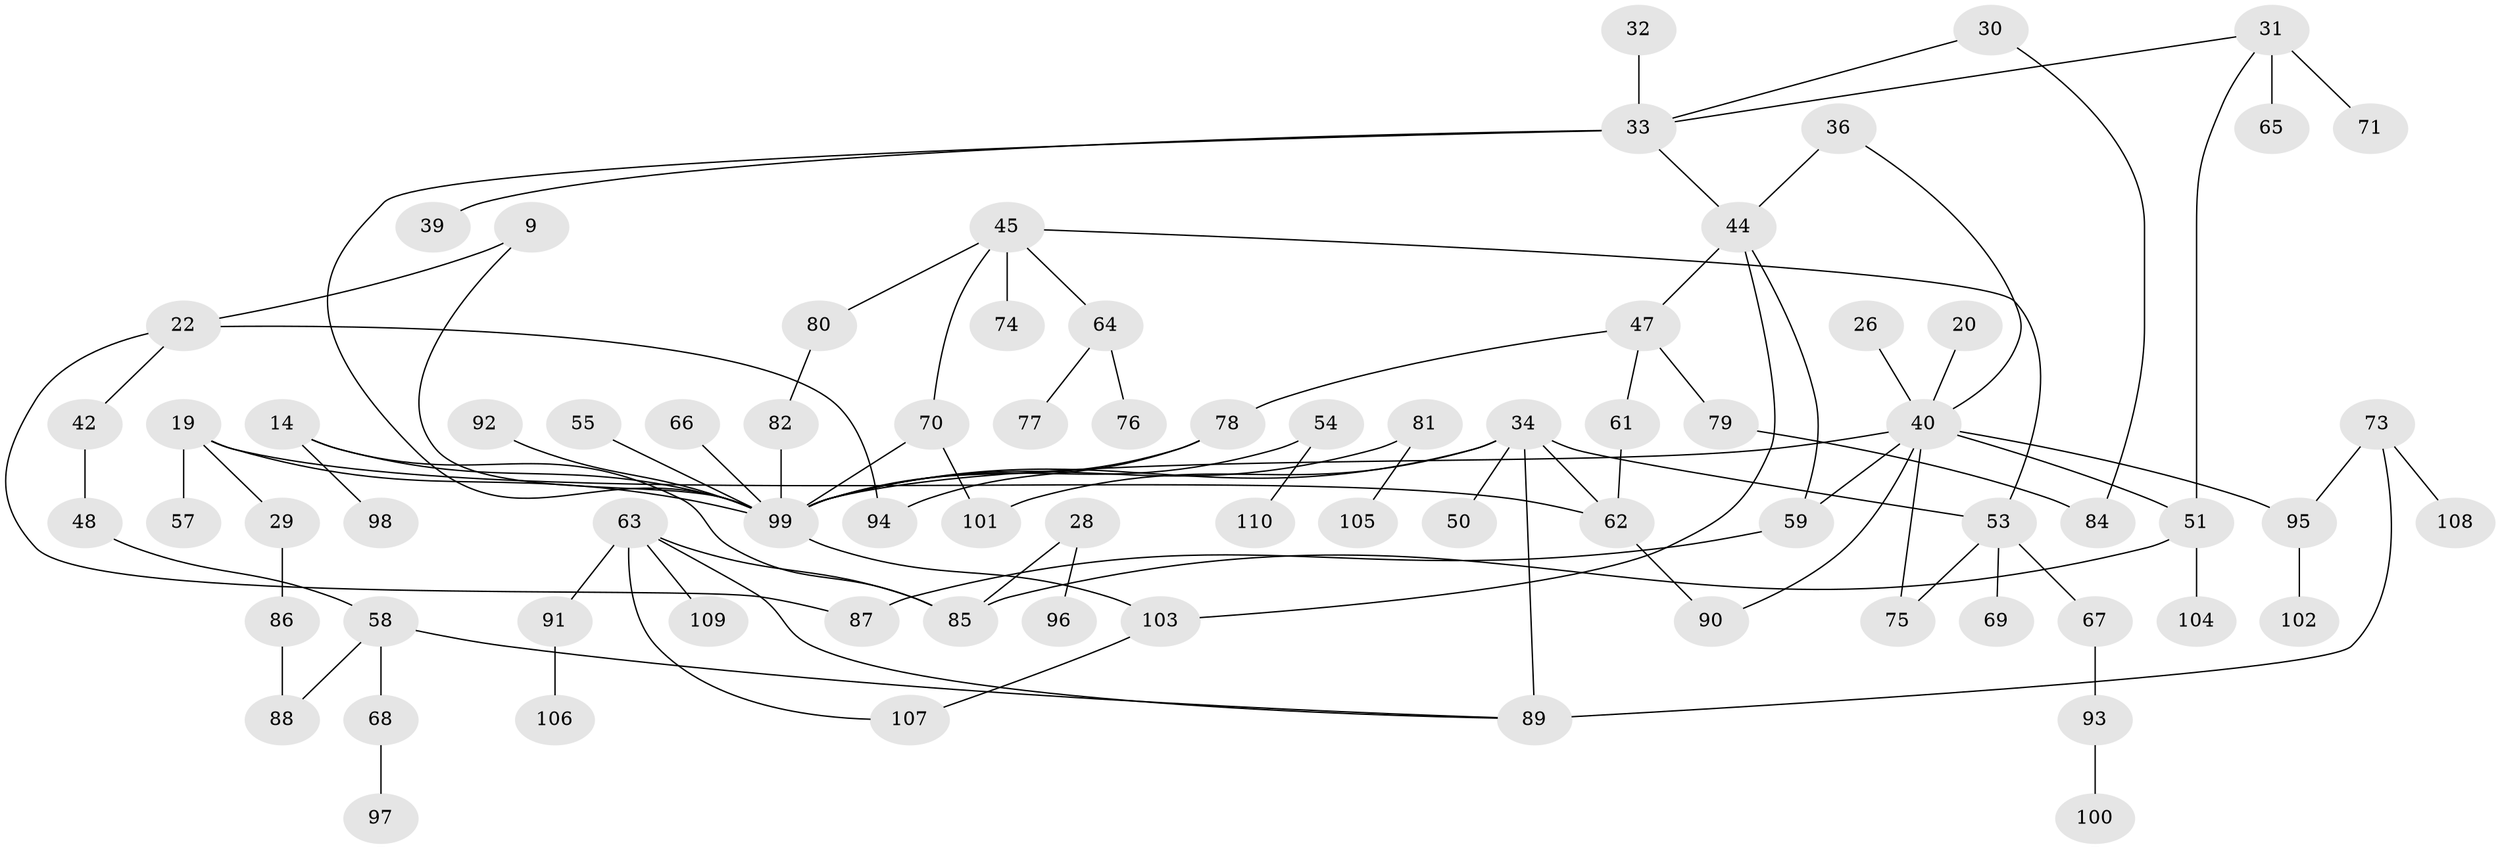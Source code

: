 // original degree distribution, {8: 0.00909090909090909, 5: 0.07272727272727272, 3: 0.18181818181818182, 6: 0.00909090909090909, 2: 0.34545454545454546, 4: 0.12727272727272726, 7: 0.00909090909090909, 1: 0.24545454545454545}
// Generated by graph-tools (version 1.1) at 2025/44/03/04/25 21:44:28]
// undirected, 77 vertices, 97 edges
graph export_dot {
graph [start="1"]
  node [color=gray90,style=filled];
  9;
  14 [super="+12"];
  19;
  20;
  22;
  26;
  28;
  29;
  30;
  31 [super="+10"];
  32;
  33 [super="+8+25"];
  34 [super="+15"];
  36;
  39;
  40 [super="+35+13"];
  42;
  44 [super="+43"];
  45;
  47;
  48;
  50;
  51 [super="+11"];
  53;
  54;
  55;
  57;
  58;
  59 [super="+38+52"];
  61;
  62;
  63;
  64;
  65 [super="+46"];
  66;
  67;
  68;
  69;
  70 [super="+37"];
  71;
  73;
  74;
  75;
  76;
  77;
  78 [super="+49"];
  79;
  80;
  81;
  82;
  84;
  85 [super="+16"];
  86;
  87;
  88;
  89 [super="+18+41"];
  90;
  91;
  92;
  93;
  94;
  95;
  96;
  97;
  98;
  99 [super="+4+56+6+83"];
  100;
  101;
  102;
  103 [super="+72"];
  104;
  105;
  106;
  107;
  108;
  109;
  110;
  9 -- 22;
  9 -- 99;
  14 -- 98;
  14 -- 99 [weight=4];
  14 -- 85;
  19 -- 29;
  19 -- 57;
  19 -- 62;
  19 -- 99;
  20 -- 40;
  22 -- 42;
  22 -- 87;
  22 -- 94;
  26 -- 40;
  28 -- 96;
  28 -- 85;
  29 -- 86;
  30 -- 84;
  30 -- 33;
  31 -- 71;
  31 -- 65 [weight=2];
  31 -- 33;
  31 -- 51;
  32 -- 33;
  33 -- 99 [weight=2];
  33 -- 39;
  33 -- 44;
  34 -- 50;
  34 -- 99;
  34 -- 101;
  34 -- 53;
  34 -- 62;
  34 -- 89 [weight=2];
  36 -- 44;
  36 -- 40;
  40 -- 51;
  40 -- 99 [weight=3];
  40 -- 75;
  40 -- 90;
  40 -- 95;
  40 -- 59;
  42 -- 48;
  44 -- 47;
  44 -- 59;
  44 -- 103;
  45 -- 64;
  45 -- 74;
  45 -- 80;
  45 -- 53;
  45 -- 70;
  47 -- 61;
  47 -- 78;
  47 -- 79;
  48 -- 58;
  51 -- 104;
  51 -- 85;
  53 -- 67;
  53 -- 69;
  53 -- 75;
  54 -- 110;
  54 -- 99;
  55 -- 99;
  58 -- 68;
  58 -- 89;
  58 -- 88;
  59 -- 87;
  61 -- 62;
  62 -- 90;
  63 -- 91;
  63 -- 109;
  63 -- 107;
  63 -- 89;
  63 -- 85;
  64 -- 76;
  64 -- 77;
  66 -- 99;
  67 -- 93;
  68 -- 97;
  70 -- 101;
  70 -- 99;
  73 -- 108;
  73 -- 95;
  73 -- 89;
  78 -- 99 [weight=2];
  78 -- 94;
  79 -- 84;
  80 -- 82;
  81 -- 105;
  81 -- 99;
  82 -- 99;
  86 -- 88;
  91 -- 106;
  92 -- 99;
  93 -- 100;
  95 -- 102;
  99 -- 103 [weight=2];
  103 -- 107;
}
